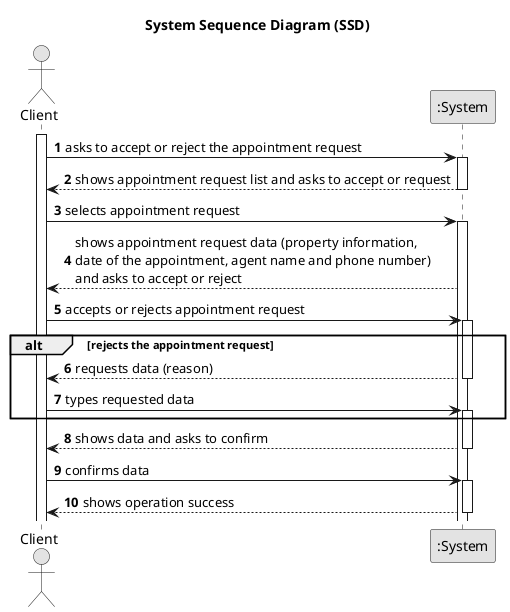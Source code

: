 @startuml
skinparam monochrome true
skinparam packageStyle rectangle
skinparam shadowing false

title System Sequence Diagram (SSD)

autonumber

actor "Client" as Client
participant ":System" as System

activate Client

    Client -> System : asks to accept or reject the appointment request
    activate System

        System --> Client : shows appointment request list and asks to accept or request
    deactivate System

    Client -> System : selects appointment request
    activate System

        System --> Client : shows appointment request data (property information, \ndate of the appointment, agent name and phone number) \nand asks to accept or reject

    Client -> System : accepts or rejects appointment request
    activate System

    alt rejects the appointment request
        System --> Client: requests data (reason)
        deactivate System

    Client -> System: types requested data
    activate System

    end
    System --> Client: shows data and asks to confirm
    deactivate System
    Client -> System: confirms data
    activate System


    System --> Client: shows operation success
    deactivate System


@enduml